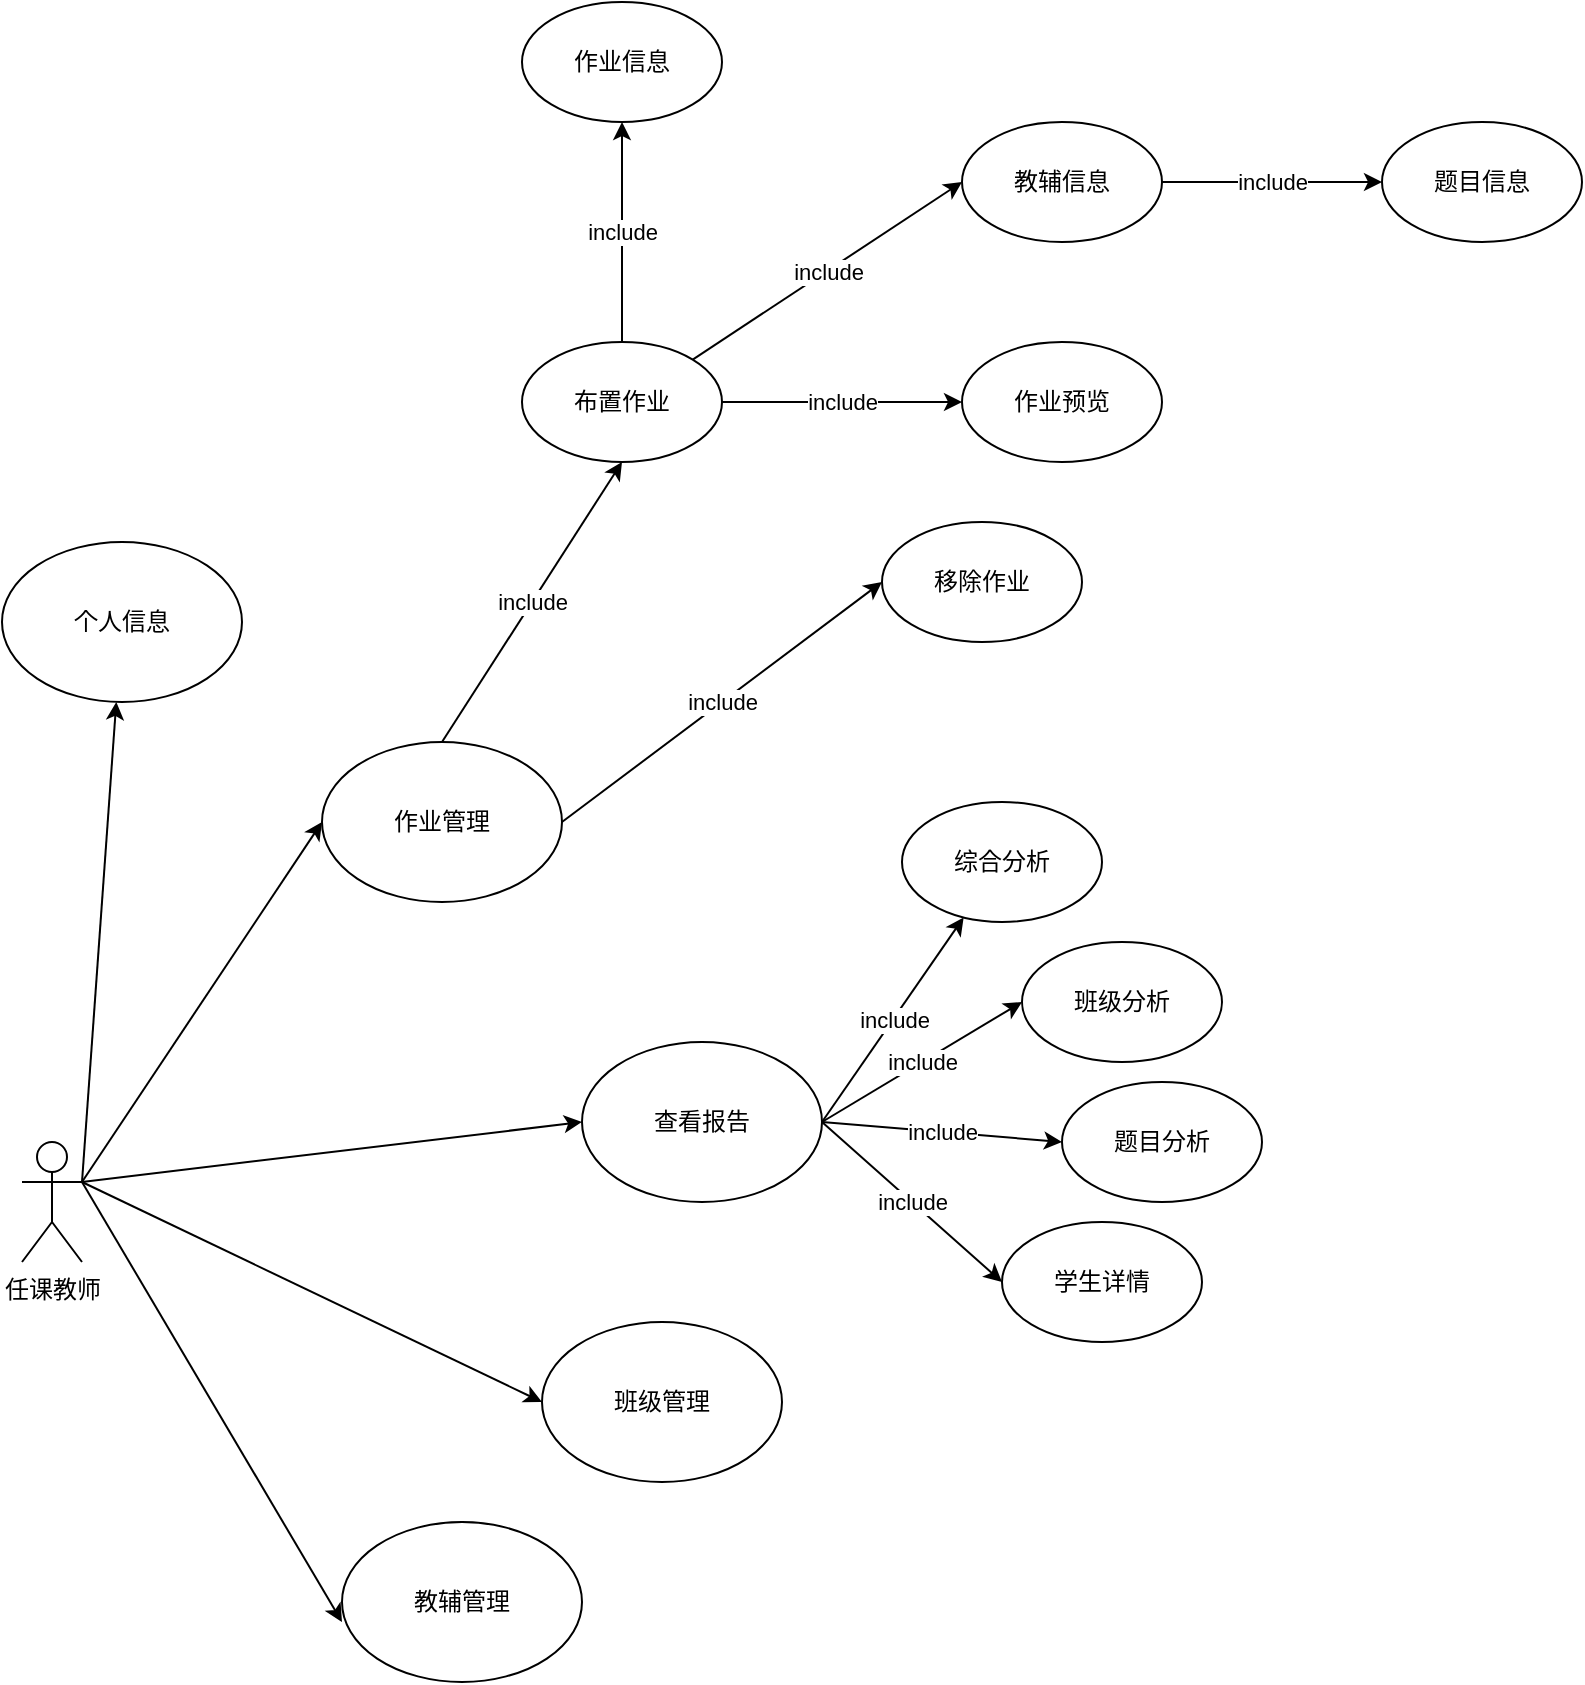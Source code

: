 <mxfile version="14.9.3" type="github">
  <diagram id="kLodP_kn2F8ZOVf90MY9" name="Page-1">
    <mxGraphModel dx="1422" dy="1931" grid="1" gridSize="10" guides="1" tooltips="1" connect="1" arrows="1" fold="1" page="1" pageScale="1" pageWidth="827" pageHeight="1169" math="0" shadow="0">
      <root>
        <mxCell id="0" />
        <mxCell id="1" parent="0" />
        <mxCell id="XFcpxojKj-LADqRdWf_7-1" value="任课教师" style="shape=umlActor;verticalLabelPosition=bottom;verticalAlign=top;html=1;outlineConnect=0;" parent="1" vertex="1">
          <mxGeometry x="40" y="280" width="30" height="60" as="geometry" />
        </mxCell>
        <mxCell id="r3IU-rk_XeB6VFb63ouw-1" value="&lt;span&gt;移除作业&lt;/span&gt;" style="ellipse;whiteSpace=wrap;html=1;" vertex="1" parent="1">
          <mxGeometry x="470" y="-30" width="100" height="60" as="geometry" />
        </mxCell>
        <mxCell id="r3IU-rk_XeB6VFb63ouw-4" value="作业管理" style="ellipse;whiteSpace=wrap;html=1;" vertex="1" parent="1">
          <mxGeometry x="190" y="80" width="120" height="80" as="geometry" />
        </mxCell>
        <mxCell id="r3IU-rk_XeB6VFb63ouw-8" value="布置作业" style="ellipse;whiteSpace=wrap;html=1;" vertex="1" parent="1">
          <mxGeometry x="290" y="-120" width="100" height="60" as="geometry" />
        </mxCell>
        <mxCell id="r3IU-rk_XeB6VFb63ouw-11" value="&lt;span&gt;查看报告&lt;/span&gt;" style="ellipse;whiteSpace=wrap;html=1;" vertex="1" parent="1">
          <mxGeometry x="320" y="230" width="120" height="80" as="geometry" />
        </mxCell>
        <mxCell id="r3IU-rk_XeB6VFb63ouw-12" value="班级管理" style="ellipse;whiteSpace=wrap;html=1;" vertex="1" parent="1">
          <mxGeometry x="300" y="370" width="120" height="80" as="geometry" />
        </mxCell>
        <mxCell id="r3IU-rk_XeB6VFb63ouw-13" value="个人信息" style="ellipse;whiteSpace=wrap;html=1;" vertex="1" parent="1">
          <mxGeometry x="30" y="-20" width="120" height="80" as="geometry" />
        </mxCell>
        <mxCell id="r3IU-rk_XeB6VFb63ouw-14" value="教辅管理" style="ellipse;whiteSpace=wrap;html=1;" vertex="1" parent="1">
          <mxGeometry x="200" y="470" width="120" height="80" as="geometry" />
        </mxCell>
        <mxCell id="r3IU-rk_XeB6VFb63ouw-20" value="" style="endArrow=classic;html=1;entryX=0;entryY=0.5;entryDx=0;entryDy=0;exitX=1;exitY=0.5;exitDx=0;exitDy=0;" edge="1" parent="1" source="r3IU-rk_XeB6VFb63ouw-4" target="r3IU-rk_XeB6VFb63ouw-1">
          <mxGeometry relative="1" as="geometry">
            <mxPoint x="334.628" y="173.264" as="sourcePoint" />
            <mxPoint x="440" y="110" as="targetPoint" />
          </mxGeometry>
        </mxCell>
        <mxCell id="r3IU-rk_XeB6VFb63ouw-21" value="include" style="edgeLabel;resizable=0;html=1;align=center;verticalAlign=middle;" connectable="0" vertex="1" parent="r3IU-rk_XeB6VFb63ouw-20">
          <mxGeometry relative="1" as="geometry" />
        </mxCell>
        <mxCell id="r3IU-rk_XeB6VFb63ouw-22" value="" style="endArrow=classic;html=1;" edge="1" parent="1" target="r3IU-rk_XeB6VFb63ouw-13">
          <mxGeometry width="50" height="50" relative="1" as="geometry">
            <mxPoint x="70" y="300" as="sourcePoint" />
            <mxPoint x="160" y="90" as="targetPoint" />
          </mxGeometry>
        </mxCell>
        <mxCell id="r3IU-rk_XeB6VFb63ouw-23" value="" style="endArrow=classic;html=1;entryX=0;entryY=0.5;entryDx=0;entryDy=0;" edge="1" parent="1" target="r3IU-rk_XeB6VFb63ouw-4">
          <mxGeometry width="50" height="50" relative="1" as="geometry">
            <mxPoint x="70" y="300" as="sourcePoint" />
            <mxPoint x="220" y="190" as="targetPoint" />
          </mxGeometry>
        </mxCell>
        <mxCell id="r3IU-rk_XeB6VFb63ouw-24" value="" style="endArrow=classic;html=1;entryX=0;entryY=0.5;entryDx=0;entryDy=0;exitX=1;exitY=0.333;exitDx=0;exitDy=0;exitPerimeter=0;" edge="1" parent="1" source="XFcpxojKj-LADqRdWf_7-1" target="r3IU-rk_XeB6VFb63ouw-11">
          <mxGeometry width="50" height="50" relative="1" as="geometry">
            <mxPoint x="120" y="480" as="sourcePoint" />
            <mxPoint x="210" y="270" as="targetPoint" />
          </mxGeometry>
        </mxCell>
        <mxCell id="r3IU-rk_XeB6VFb63ouw-25" value="" style="endArrow=classic;html=1;entryX=0;entryY=0.5;entryDx=0;entryDy=0;" edge="1" parent="1" target="r3IU-rk_XeB6VFb63ouw-12">
          <mxGeometry width="50" height="50" relative="1" as="geometry">
            <mxPoint x="70" y="300" as="sourcePoint" />
            <mxPoint x="180" y="330" as="targetPoint" />
          </mxGeometry>
        </mxCell>
        <mxCell id="r3IU-rk_XeB6VFb63ouw-26" value="" style="endArrow=classic;html=1;entryX=0;entryY=0.625;entryDx=0;entryDy=0;entryPerimeter=0;" edge="1" parent="1" target="r3IU-rk_XeB6VFb63ouw-14">
          <mxGeometry width="50" height="50" relative="1" as="geometry">
            <mxPoint x="70" y="300" as="sourcePoint" />
            <mxPoint x="200" y="130" as="targetPoint" />
          </mxGeometry>
        </mxCell>
        <mxCell id="r3IU-rk_XeB6VFb63ouw-27" value="综合分析" style="ellipse;whiteSpace=wrap;html=1;" vertex="1" parent="1">
          <mxGeometry x="480" y="110" width="100" height="60" as="geometry" />
        </mxCell>
        <mxCell id="r3IU-rk_XeB6VFb63ouw-28" value="题目分析" style="ellipse;whiteSpace=wrap;html=1;" vertex="1" parent="1">
          <mxGeometry x="560" y="250" width="100" height="60" as="geometry" />
        </mxCell>
        <mxCell id="r3IU-rk_XeB6VFb63ouw-29" value="学生详情" style="ellipse;whiteSpace=wrap;html=1;" vertex="1" parent="1">
          <mxGeometry x="530" y="320" width="100" height="60" as="geometry" />
        </mxCell>
        <mxCell id="r3IU-rk_XeB6VFb63ouw-30" value="班级分析" style="ellipse;whiteSpace=wrap;html=1;" vertex="1" parent="1">
          <mxGeometry x="540" y="180" width="100" height="60" as="geometry" />
        </mxCell>
        <mxCell id="r3IU-rk_XeB6VFb63ouw-33" value="" style="endArrow=classic;html=1;exitX=1;exitY=0.5;exitDx=0;exitDy=0;" edge="1" parent="1" source="r3IU-rk_XeB6VFb63ouw-11" target="r3IU-rk_XeB6VFb63ouw-27">
          <mxGeometry relative="1" as="geometry">
            <mxPoint x="320.0" y="130" as="sourcePoint" />
            <mxPoint x="410.0" as="targetPoint" />
          </mxGeometry>
        </mxCell>
        <mxCell id="r3IU-rk_XeB6VFb63ouw-34" value="include" style="edgeLabel;resizable=0;html=1;align=center;verticalAlign=middle;" connectable="0" vertex="1" parent="r3IU-rk_XeB6VFb63ouw-33">
          <mxGeometry relative="1" as="geometry" />
        </mxCell>
        <mxCell id="r3IU-rk_XeB6VFb63ouw-35" value="" style="endArrow=classic;html=1;entryX=0;entryY=0.5;entryDx=0;entryDy=0;exitX=1;exitY=0.5;exitDx=0;exitDy=0;" edge="1" parent="1" source="r3IU-rk_XeB6VFb63ouw-11" target="r3IU-rk_XeB6VFb63ouw-30">
          <mxGeometry relative="1" as="geometry">
            <mxPoint x="330.0" y="140" as="sourcePoint" />
            <mxPoint x="420.0" y="10" as="targetPoint" />
          </mxGeometry>
        </mxCell>
        <mxCell id="r3IU-rk_XeB6VFb63ouw-36" value="include" style="edgeLabel;resizable=0;html=1;align=center;verticalAlign=middle;" connectable="0" vertex="1" parent="r3IU-rk_XeB6VFb63ouw-35">
          <mxGeometry relative="1" as="geometry" />
        </mxCell>
        <mxCell id="r3IU-rk_XeB6VFb63ouw-37" value="" style="endArrow=classic;html=1;exitX=1;exitY=0.5;exitDx=0;exitDy=0;entryX=0;entryY=0.5;entryDx=0;entryDy=0;" edge="1" parent="1" source="r3IU-rk_XeB6VFb63ouw-11" target="r3IU-rk_XeB6VFb63ouw-28">
          <mxGeometry relative="1" as="geometry">
            <mxPoint x="340.0" y="150" as="sourcePoint" />
            <mxPoint x="540" y="290" as="targetPoint" />
          </mxGeometry>
        </mxCell>
        <mxCell id="r3IU-rk_XeB6VFb63ouw-38" value="include" style="edgeLabel;resizable=0;html=1;align=center;verticalAlign=middle;" connectable="0" vertex="1" parent="r3IU-rk_XeB6VFb63ouw-37">
          <mxGeometry relative="1" as="geometry" />
        </mxCell>
        <mxCell id="r3IU-rk_XeB6VFb63ouw-39" value="" style="endArrow=classic;html=1;entryX=0;entryY=0.5;entryDx=0;entryDy=0;" edge="1" parent="1" target="r3IU-rk_XeB6VFb63ouw-29">
          <mxGeometry relative="1" as="geometry">
            <mxPoint x="440" y="270" as="sourcePoint" />
            <mxPoint x="570" y="290" as="targetPoint" />
          </mxGeometry>
        </mxCell>
        <mxCell id="r3IU-rk_XeB6VFb63ouw-40" value="include" style="edgeLabel;resizable=0;html=1;align=center;verticalAlign=middle;" connectable="0" vertex="1" parent="r3IU-rk_XeB6VFb63ouw-39">
          <mxGeometry relative="1" as="geometry" />
        </mxCell>
        <mxCell id="r3IU-rk_XeB6VFb63ouw-41" value="" style="endArrow=classic;html=1;entryX=0.5;entryY=1;entryDx=0;entryDy=0;exitX=0.5;exitY=0;exitDx=0;exitDy=0;" edge="1" parent="1" source="r3IU-rk_XeB6VFb63ouw-4" target="r3IU-rk_XeB6VFb63ouw-8">
          <mxGeometry relative="1" as="geometry">
            <mxPoint x="320.0" y="130" as="sourcePoint" />
            <mxPoint x="450" y="-10" as="targetPoint" />
          </mxGeometry>
        </mxCell>
        <mxCell id="r3IU-rk_XeB6VFb63ouw-42" value="include" style="edgeLabel;resizable=0;html=1;align=center;verticalAlign=middle;" connectable="0" vertex="1" parent="r3IU-rk_XeB6VFb63ouw-41">
          <mxGeometry relative="1" as="geometry" />
        </mxCell>
        <mxCell id="r3IU-rk_XeB6VFb63ouw-43" value="教辅信息" style="ellipse;whiteSpace=wrap;html=1;" vertex="1" parent="1">
          <mxGeometry x="510" y="-230" width="100" height="60" as="geometry" />
        </mxCell>
        <mxCell id="r3IU-rk_XeB6VFb63ouw-44" value="" style="endArrow=classic;html=1;entryX=0.5;entryY=1;entryDx=0;entryDy=0;exitX=1;exitY=0;exitDx=0;exitDy=0;" edge="1" parent="1" source="r3IU-rk_XeB6VFb63ouw-8">
          <mxGeometry relative="1" as="geometry">
            <mxPoint x="420" y="-60" as="sourcePoint" />
            <mxPoint x="510" y="-200" as="targetPoint" />
          </mxGeometry>
        </mxCell>
        <mxCell id="r3IU-rk_XeB6VFb63ouw-45" value="include" style="edgeLabel;resizable=0;html=1;align=center;verticalAlign=middle;" connectable="0" vertex="1" parent="r3IU-rk_XeB6VFb63ouw-44">
          <mxGeometry relative="1" as="geometry" />
        </mxCell>
        <mxCell id="r3IU-rk_XeB6VFb63ouw-46" value="作业信息" style="ellipse;whiteSpace=wrap;html=1;" vertex="1" parent="1">
          <mxGeometry x="290" y="-290" width="100" height="60" as="geometry" />
        </mxCell>
        <mxCell id="r3IU-rk_XeB6VFb63ouw-47" value="" style="endArrow=classic;html=1;entryX=0.5;entryY=1;entryDx=0;entryDy=0;" edge="1" parent="1" source="r3IU-rk_XeB6VFb63ouw-8" target="r3IU-rk_XeB6VFb63ouw-46">
          <mxGeometry relative="1" as="geometry">
            <mxPoint x="90" y="-60" as="sourcePoint" />
            <mxPoint x="250" y="-180" as="targetPoint" />
          </mxGeometry>
        </mxCell>
        <mxCell id="r3IU-rk_XeB6VFb63ouw-48" value="include" style="edgeLabel;resizable=0;html=1;align=center;verticalAlign=middle;" connectable="0" vertex="1" parent="r3IU-rk_XeB6VFb63ouw-47">
          <mxGeometry relative="1" as="geometry" />
        </mxCell>
        <mxCell id="r3IU-rk_XeB6VFb63ouw-49" value="题目信息" style="ellipse;whiteSpace=wrap;html=1;" vertex="1" parent="1">
          <mxGeometry x="720" y="-230" width="100" height="60" as="geometry" />
        </mxCell>
        <mxCell id="r3IU-rk_XeB6VFb63ouw-50" value="" style="endArrow=classic;html=1;entryX=0;entryY=0.5;entryDx=0;entryDy=0;exitX=1;exitY=0.5;exitDx=0;exitDy=0;" edge="1" parent="1" source="r3IU-rk_XeB6VFb63ouw-43" target="r3IU-rk_XeB6VFb63ouw-49">
          <mxGeometry relative="1" as="geometry">
            <mxPoint x="539.995" y="-71.213" as="sourcePoint" />
            <mxPoint x="674.64" y="-160" as="targetPoint" />
          </mxGeometry>
        </mxCell>
        <mxCell id="r3IU-rk_XeB6VFb63ouw-51" value="include" style="edgeLabel;resizable=0;html=1;align=center;verticalAlign=middle;" connectable="0" vertex="1" parent="r3IU-rk_XeB6VFb63ouw-50">
          <mxGeometry relative="1" as="geometry" />
        </mxCell>
        <mxCell id="r3IU-rk_XeB6VFb63ouw-52" value="作业预览" style="ellipse;whiteSpace=wrap;html=1;" vertex="1" parent="1">
          <mxGeometry x="510" y="-120" width="100" height="60" as="geometry" />
        </mxCell>
        <mxCell id="r3IU-rk_XeB6VFb63ouw-53" value="" style="endArrow=classic;html=1;entryX=0;entryY=0.5;entryDx=0;entryDy=0;exitX=1;exitY=0.5;exitDx=0;exitDy=0;" edge="1" parent="1" source="r3IU-rk_XeB6VFb63ouw-8" target="r3IU-rk_XeB6VFb63ouw-52">
          <mxGeometry relative="1" as="geometry">
            <mxPoint x="350" y="-110" as="sourcePoint" />
            <mxPoint x="350" y="-220" as="targetPoint" />
          </mxGeometry>
        </mxCell>
        <mxCell id="r3IU-rk_XeB6VFb63ouw-54" value="include" style="edgeLabel;resizable=0;html=1;align=center;verticalAlign=middle;" connectable="0" vertex="1" parent="r3IU-rk_XeB6VFb63ouw-53">
          <mxGeometry relative="1" as="geometry" />
        </mxCell>
      </root>
    </mxGraphModel>
  </diagram>
</mxfile>
